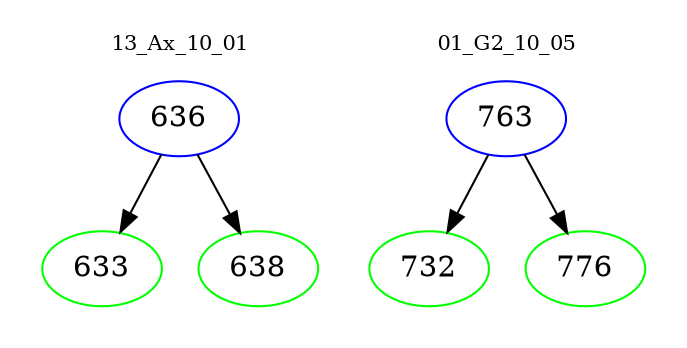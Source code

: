 digraph{
subgraph cluster_0 {
color = white
label = "13_Ax_10_01";
fontsize=10;
T0_636 [label="636", color="blue"]
T0_636 -> T0_633 [color="black"]
T0_633 [label="633", color="green"]
T0_636 -> T0_638 [color="black"]
T0_638 [label="638", color="green"]
}
subgraph cluster_1 {
color = white
label = "01_G2_10_05";
fontsize=10;
T1_763 [label="763", color="blue"]
T1_763 -> T1_732 [color="black"]
T1_732 [label="732", color="green"]
T1_763 -> T1_776 [color="black"]
T1_776 [label="776", color="green"]
}
}

